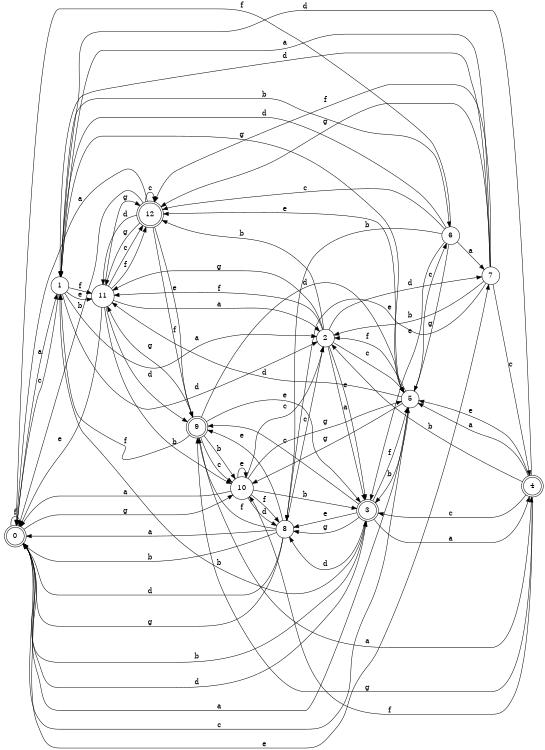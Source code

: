 digraph n11_9 {
__start0 [label="" shape="none"];

rankdir=LR;
size="8,5";

s0 [style="rounded,filled", color="black", fillcolor="white" shape="doublecircle", label="0"];
s1 [style="filled", color="black", fillcolor="white" shape="circle", label="1"];
s2 [style="filled", color="black", fillcolor="white" shape="circle", label="2"];
s3 [style="rounded,filled", color="black", fillcolor="white" shape="doublecircle", label="3"];
s4 [style="rounded,filled", color="black", fillcolor="white" shape="doublecircle", label="4"];
s5 [style="filled", color="black", fillcolor="white" shape="circle", label="5"];
s6 [style="filled", color="black", fillcolor="white" shape="circle", label="6"];
s7 [style="filled", color="black", fillcolor="white" shape="circle", label="7"];
s8 [style="filled", color="black", fillcolor="white" shape="circle", label="8"];
s9 [style="rounded,filled", color="black", fillcolor="white" shape="doublecircle", label="9"];
s10 [style="filled", color="black", fillcolor="white" shape="circle", label="10"];
s11 [style="filled", color="black", fillcolor="white" shape="circle", label="11"];
s12 [style="rounded,filled", color="black", fillcolor="white" shape="doublecircle", label="12"];
s0 -> s1 [label="a"];
s0 -> s3 [label="b"];
s0 -> s5 [label="c"];
s0 -> s3 [label="d"];
s0 -> s7 [label="e"];
s0 -> s0 [label="f"];
s0 -> s10 [label="g"];
s1 -> s2 [label="a"];
s1 -> s6 [label="b"];
s1 -> s0 [label="c"];
s1 -> s2 [label="d"];
s1 -> s11 [label="e"];
s1 -> s11 [label="f"];
s1 -> s5 [label="g"];
s2 -> s3 [label="a"];
s2 -> s12 [label="b"];
s2 -> s5 [label="c"];
s2 -> s7 [label="d"];
s2 -> s3 [label="e"];
s2 -> s11 [label="f"];
s2 -> s11 [label="g"];
s3 -> s4 [label="a"];
s3 -> s1 [label="b"];
s3 -> s9 [label="c"];
s3 -> s8 [label="d"];
s3 -> s8 [label="e"];
s3 -> s5 [label="f"];
s3 -> s8 [label="g"];
s4 -> s5 [label="a"];
s4 -> s2 [label="b"];
s4 -> s3 [label="c"];
s4 -> s1 [label="d"];
s4 -> s5 [label="e"];
s4 -> s10 [label="f"];
s4 -> s9 [label="g"];
s5 -> s0 [label="a"];
s5 -> s3 [label="b"];
s5 -> s6 [label="c"];
s5 -> s11 [label="d"];
s5 -> s12 [label="e"];
s5 -> s2 [label="f"];
s5 -> s10 [label="g"];
s6 -> s7 [label="a"];
s6 -> s8 [label="b"];
s6 -> s12 [label="c"];
s6 -> s1 [label="d"];
s6 -> s3 [label="e"];
s6 -> s0 [label="f"];
s6 -> s5 [label="g"];
s7 -> s1 [label="a"];
s7 -> s2 [label="b"];
s7 -> s4 [label="c"];
s7 -> s1 [label="d"];
s7 -> s8 [label="e"];
s7 -> s12 [label="f"];
s7 -> s12 [label="g"];
s8 -> s0 [label="a"];
s8 -> s0 [label="b"];
s8 -> s2 [label="c"];
s8 -> s0 [label="d"];
s8 -> s9 [label="e"];
s8 -> s9 [label="f"];
s8 -> s0 [label="g"];
s9 -> s4 [label="a"];
s9 -> s10 [label="b"];
s9 -> s10 [label="c"];
s9 -> s5 [label="d"];
s9 -> s3 [label="e"];
s9 -> s1 [label="f"];
s9 -> s11 [label="g"];
s10 -> s0 [label="a"];
s10 -> s3 [label="b"];
s10 -> s2 [label="c"];
s10 -> s8 [label="d"];
s10 -> s10 [label="e"];
s10 -> s8 [label="f"];
s10 -> s5 [label="g"];
s11 -> s2 [label="a"];
s11 -> s10 [label="b"];
s11 -> s12 [label="c"];
s11 -> s9 [label="d"];
s11 -> s0 [label="e"];
s11 -> s12 [label="f"];
s11 -> s12 [label="g"];
s12 -> s0 [label="a"];
s12 -> s0 [label="b"];
s12 -> s12 [label="c"];
s12 -> s11 [label="d"];
s12 -> s9 [label="e"];
s12 -> s9 [label="f"];
s12 -> s11 [label="g"];

}